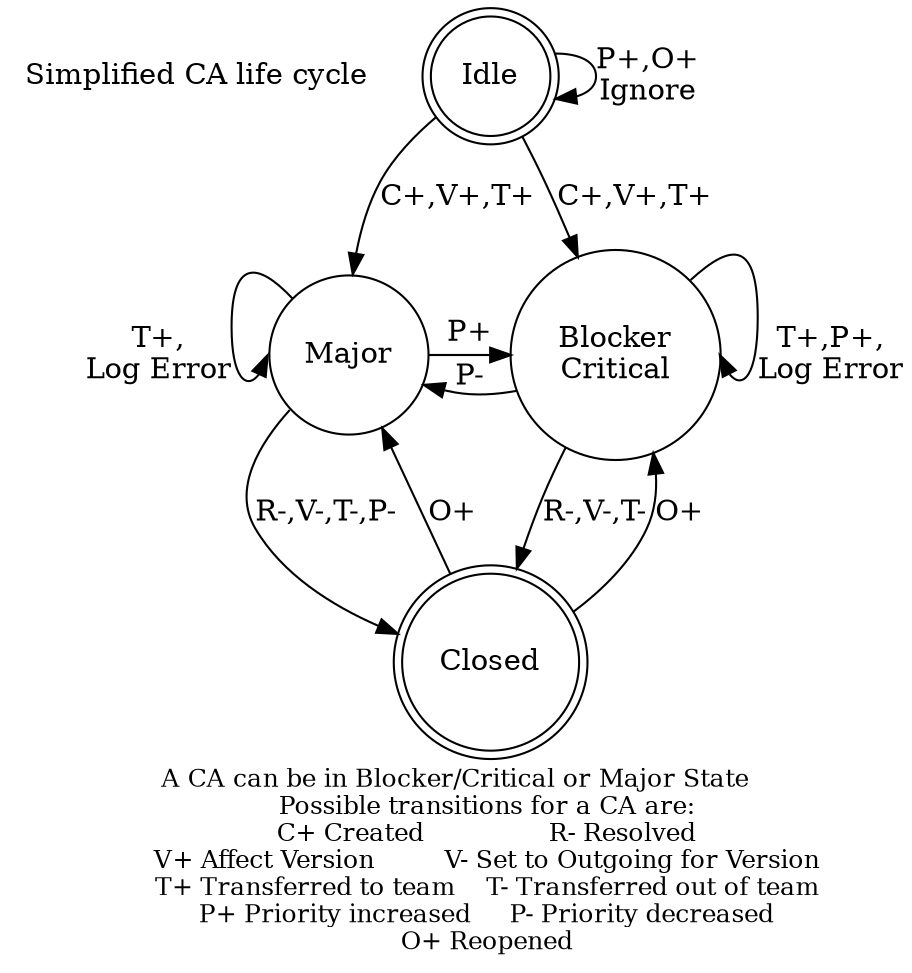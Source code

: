 digraph CALifecycle {
	overlap=false
	fontsize=12;
	Title [label="Simplified CA life cycle" shape = plaintext];
	I [label="Idle" shape = doublecircle];
	C [label="Closed" shape = doublecircle];
	M [label="Major" shape = circle];
	BC [label="Blocker\nCritical" shape = circle];
	{rank=same Title}
	{rank=same I}
	{rank=same M BC}
	{rank=same C}
	I  -> I  [ label = "P+,O+\nIgnore"];
	I  -> M  [ label = "C+,V+,T+"];
	I  -> BC [ label = "C+,V+,T+"];
	M  -> BC [ label = "P+"];
	BC -> M  [ label = "P-"];
	BC -> BC [ label = "T+,P+,\nLog Error" tailport=ne headport=e];
	M  -> M  [ label = "T+,\nLog Error" tailport=nw headport=w];
	M  -> C  [ label = "R-,V-,T-,P-"];
	BC -> C  [ label = "R-,V-,T-"];
	C  -> M  [ label = "O+"];
	C  -> BC [ label = "O+"];
	label="A CA can be in Blocker/Critical or Major State\n\
	Possible transitions for a CA are:\n\
	C+ Created                R- Resolved\n\
	V+ Affect Version         V- Set to Outgoing for Version\n\
	T+ Transferred to team    T- Transferred out of team\n\
	P+ Priority increased     P- Priority decreased\n\
	O+ Reopened"
}

